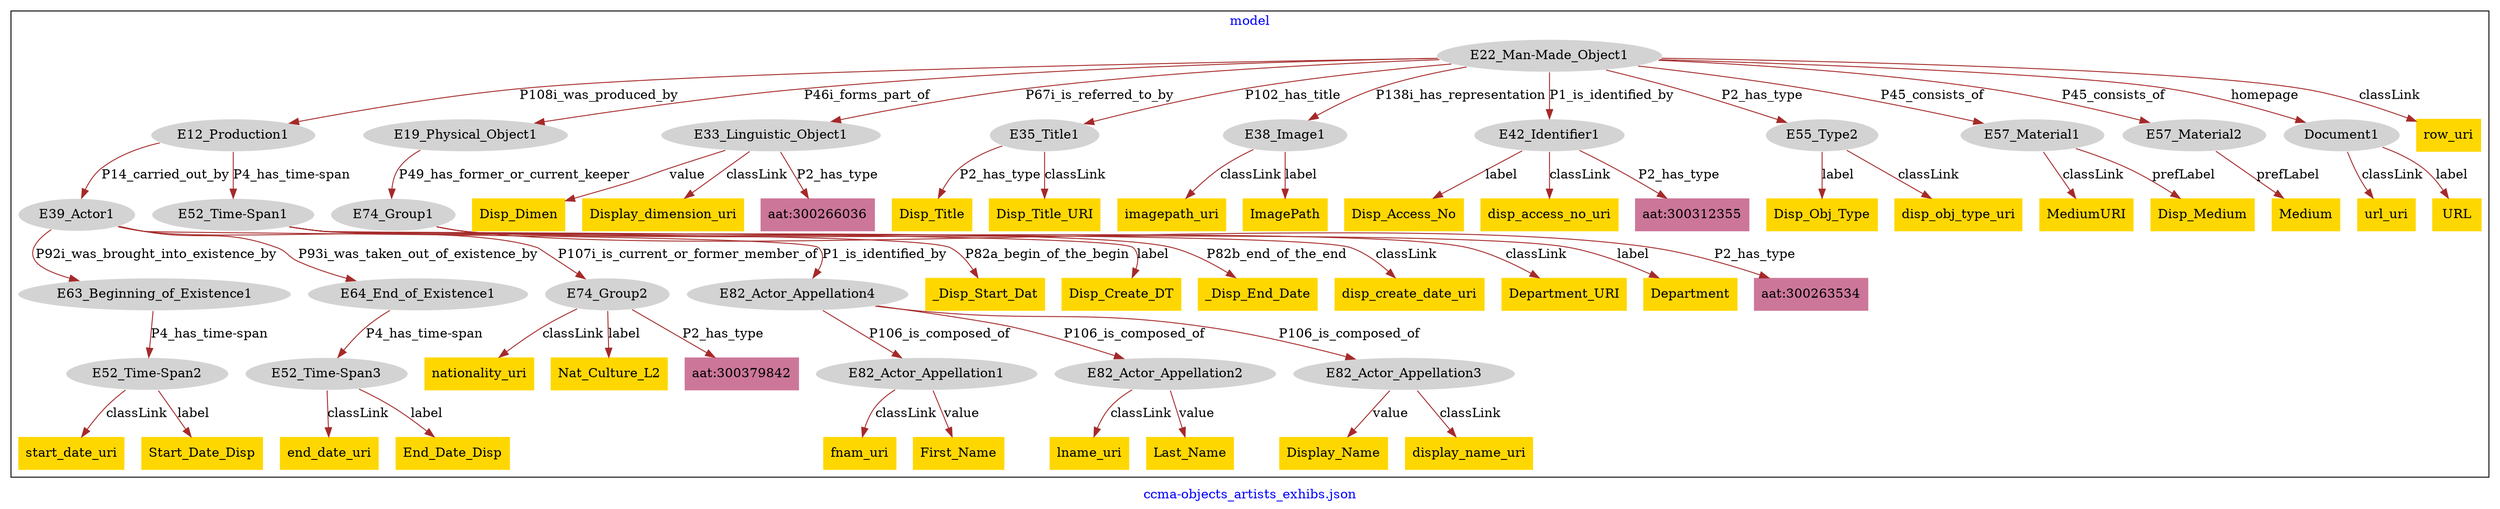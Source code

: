 digraph n0 {
fontcolor="blue"
remincross="true"
label="ccma-objects_artists_exhibs.json"
subgraph cluster {
label="model"
n2[style="filled",color="white",fillcolor="lightgray",label="E12_Production1"];
n3[style="filled",color="white",fillcolor="lightgray",label="E39_Actor1"];
n4[style="filled",color="white",fillcolor="lightgray",label="E52_Time-Span1"];
n5[style="filled",color="white",fillcolor="lightgray",label="E19_Physical_Object1"];
n6[style="filled",color="white",fillcolor="lightgray",label="E74_Group1"];
n7[style="filled",color="white",fillcolor="lightgray",label="E22_Man-Made_Object1"];
n8[style="filled",color="white",fillcolor="lightgray",label="E33_Linguistic_Object1"];
n9[style="filled",color="white",fillcolor="lightgray",label="E35_Title1"];
n10[style="filled",color="white",fillcolor="lightgray",label="E38_Image1"];
n11[style="filled",color="white",fillcolor="lightgray",label="E42_Identifier1"];
n12[style="filled",color="white",fillcolor="lightgray",label="E55_Type2"];
n13[style="filled",color="white",fillcolor="lightgray",label="E57_Material1"];
n14[style="filled",color="white",fillcolor="lightgray",label="E57_Material2"];
n15[style="filled",color="white",fillcolor="lightgray",label="Document1"];
n16[style="filled",color="white",fillcolor="lightgray",label="E63_Beginning_of_Existence1"];
n17[style="filled",color="white",fillcolor="lightgray",label="E64_End_of_Existence1"];
n18[style="filled",color="white",fillcolor="lightgray",label="E74_Group2"];
n19[style="filled",color="white",fillcolor="lightgray",label="E82_Actor_Appellation4"];
n20[style="filled",color="white",fillcolor="lightgray",label="E52_Time-Span2"];
n21[style="filled",color="white",fillcolor="lightgray",label="E52_Time-Span3"];
n22[style="filled",color="white",fillcolor="lightgray",label="E82_Actor_Appellation1"];
n23[style="filled",color="white",fillcolor="lightgray",label="E82_Actor_Appellation2"];
n24[style="filled",color="white",fillcolor="lightgray",label="E82_Actor_Appellation3"];
n25[shape="plaintext",style="filled",fillcolor="gold",label="Disp_Title"];
n26[shape="plaintext",style="filled",fillcolor="gold",label="_Disp_Start_Dat"];
n27[shape="plaintext",style="filled",fillcolor="gold",label="Display_Name"];
n28[shape="plaintext",style="filled",fillcolor="gold",label="Disp_Access_No"];
n29[shape="plaintext",style="filled",fillcolor="gold",label="Medium"];
n30[shape="plaintext",style="filled",fillcolor="gold",label="start_date_uri"];
n31[shape="plaintext",style="filled",fillcolor="gold",label="Disp_Dimen"];
n32[shape="plaintext",style="filled",fillcolor="gold",label="display_name_uri"];
n33[shape="plaintext",style="filled",fillcolor="gold",label="end_date_uri"];
n34[shape="plaintext",style="filled",fillcolor="gold",label="lname_uri"];
n35[shape="plaintext",style="filled",fillcolor="gold",label="row_uri"];
n36[shape="plaintext",style="filled",fillcolor="gold",label="Disp_Create_DT"];
n37[shape="plaintext",style="filled",fillcolor="gold",label="MediumURI"];
n38[shape="plaintext",style="filled",fillcolor="gold",label="nationality_uri"];
n39[shape="plaintext",style="filled",fillcolor="gold",label="Disp_Medium"];
n40[shape="plaintext",style="filled",fillcolor="gold",label="Nat_Culture_L2"];
n41[shape="plaintext",style="filled",fillcolor="gold",label="End_Date_Disp"];
n42[shape="plaintext",style="filled",fillcolor="gold",label="Disp_Title_URI"];
n43[shape="plaintext",style="filled",fillcolor="gold",label="Disp_Obj_Type"];
n44[shape="plaintext",style="filled",fillcolor="gold",label="Department_URI"];
n45[shape="plaintext",style="filled",fillcolor="gold",label="Display_dimension_uri"];
n46[shape="plaintext",style="filled",fillcolor="gold",label="disp_access_no_uri"];
n47[shape="plaintext",style="filled",fillcolor="gold",label="imagepath_uri"];
n48[shape="plaintext",style="filled",fillcolor="gold",label="ImagePath"];
n49[shape="plaintext",style="filled",fillcolor="gold",label="disp_obj_type_uri"];
n50[shape="plaintext",style="filled",fillcolor="gold",label="url_uri"];
n51[shape="plaintext",style="filled",fillcolor="gold",label="Department"];
n52[shape="plaintext",style="filled",fillcolor="gold",label="_Disp_End_Date"];
n53[shape="plaintext",style="filled",fillcolor="gold",label="Last_Name"];
n54[shape="plaintext",style="filled",fillcolor="gold",label="fnam_uri"];
n55[shape="plaintext",style="filled",fillcolor="gold",label="URL"];
n56[shape="plaintext",style="filled",fillcolor="gold",label="First_Name"];
n57[shape="plaintext",style="filled",fillcolor="gold",label="disp_create_date_uri"];
n58[shape="plaintext",style="filled",fillcolor="gold",label="Start_Date_Disp"];
n59[shape="plaintext",style="filled",fillcolor="#CC7799",label="aat:300379842"];
n60[shape="plaintext",style="filled",fillcolor="#CC7799",label="aat:300263534"];
n61[shape="plaintext",style="filled",fillcolor="#CC7799",label="aat:300312355"];
n62[shape="plaintext",style="filled",fillcolor="#CC7799",label="aat:300266036"];
}
n2 -> n3[color="brown",fontcolor="black",label="P14_carried_out_by"]
n2 -> n4[color="brown",fontcolor="black",label="P4_has_time-span"]
n5 -> n6[color="brown",fontcolor="black",label="P49_has_former_or_current_keeper"]
n7 -> n2[color="brown",fontcolor="black",label="P108i_was_produced_by"]
n7 -> n5[color="brown",fontcolor="black",label="P46i_forms_part_of"]
n7 -> n8[color="brown",fontcolor="black",label="P67i_is_referred_to_by"]
n7 -> n9[color="brown",fontcolor="black",label="P102_has_title"]
n7 -> n10[color="brown",fontcolor="black",label="P138i_has_representation"]
n7 -> n11[color="brown",fontcolor="black",label="P1_is_identified_by"]
n7 -> n12[color="brown",fontcolor="black",label="P2_has_type"]
n7 -> n13[color="brown",fontcolor="black",label="P45_consists_of"]
n7 -> n14[color="brown",fontcolor="black",label="P45_consists_of"]
n7 -> n15[color="brown",fontcolor="black",label="homepage"]
n3 -> n16[color="brown",fontcolor="black",label="P92i_was_brought_into_existence_by"]
n3 -> n17[color="brown",fontcolor="black",label="P93i_was_taken_out_of_existence_by"]
n3 -> n18[color="brown",fontcolor="black",label="P107i_is_current_or_former_member_of"]
n3 -> n19[color="brown",fontcolor="black",label="P1_is_identified_by"]
n16 -> n20[color="brown",fontcolor="black",label="P4_has_time-span"]
n17 -> n21[color="brown",fontcolor="black",label="P4_has_time-span"]
n19 -> n22[color="brown",fontcolor="black",label="P106_is_composed_of"]
n19 -> n23[color="brown",fontcolor="black",label="P106_is_composed_of"]
n19 -> n24[color="brown",fontcolor="black",label="P106_is_composed_of"]
n9 -> n25[color="brown",fontcolor="black",label="P2_has_type"]
n4 -> n26[color="brown",fontcolor="black",label="P82a_begin_of_the_begin"]
n24 -> n27[color="brown",fontcolor="black",label="value"]
n11 -> n28[color="brown",fontcolor="black",label="label"]
n14 -> n29[color="brown",fontcolor="black",label="prefLabel"]
n20 -> n30[color="brown",fontcolor="black",label="classLink"]
n8 -> n31[color="brown",fontcolor="black",label="value"]
n24 -> n32[color="brown",fontcolor="black",label="classLink"]
n21 -> n33[color="brown",fontcolor="black",label="classLink"]
n23 -> n34[color="brown",fontcolor="black",label="classLink"]
n7 -> n35[color="brown",fontcolor="black",label="classLink"]
n4 -> n36[color="brown",fontcolor="black",label="label"]
n13 -> n37[color="brown",fontcolor="black",label="classLink"]
n18 -> n38[color="brown",fontcolor="black",label="classLink"]
n13 -> n39[color="brown",fontcolor="black",label="prefLabel"]
n18 -> n40[color="brown",fontcolor="black",label="label"]
n21 -> n41[color="brown",fontcolor="black",label="label"]
n9 -> n42[color="brown",fontcolor="black",label="classLink"]
n12 -> n43[color="brown",fontcolor="black",label="label"]
n6 -> n44[color="brown",fontcolor="black",label="classLink"]
n8 -> n45[color="brown",fontcolor="black",label="classLink"]
n11 -> n46[color="brown",fontcolor="black",label="classLink"]
n10 -> n47[color="brown",fontcolor="black",label="classLink"]
n10 -> n48[color="brown",fontcolor="black",label="label"]
n12 -> n49[color="brown",fontcolor="black",label="classLink"]
n15 -> n50[color="brown",fontcolor="black",label="classLink"]
n6 -> n51[color="brown",fontcolor="black",label="label"]
n4 -> n52[color="brown",fontcolor="black",label="P82b_end_of_the_end"]
n23 -> n53[color="brown",fontcolor="black",label="value"]
n22 -> n54[color="brown",fontcolor="black",label="classLink"]
n15 -> n55[color="brown",fontcolor="black",label="label"]
n22 -> n56[color="brown",fontcolor="black",label="value"]
n4 -> n57[color="brown",fontcolor="black",label="classLink"]
n20 -> n58[color="brown",fontcolor="black",label="label"]
n18 -> n59[color="brown",fontcolor="black",label="P2_has_type"]
n6 -> n60[color="brown",fontcolor="black",label="P2_has_type"]
n11 -> n61[color="brown",fontcolor="black",label="P2_has_type"]
n8 -> n62[color="brown",fontcolor="black",label="P2_has_type"]
}
